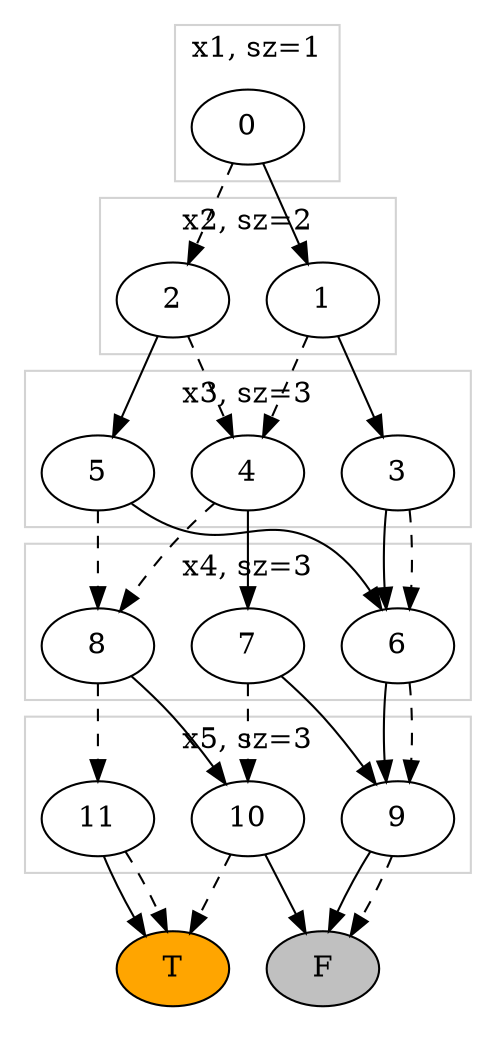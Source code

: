 digraph {
	subgraph cluster_0 {
		0
		color=lightgrey label="x1, sz=1"
	}
	subgraph cluster_1 {
		1
		2
		color=lightgrey label="x2, sz=2"
	}
	subgraph cluster_2 {
		5
		4
		3
		color=lightgrey label="x3, sz=3"
	}
	subgraph cluster_3 {
		7
		6
		8
		color=lightgrey label="x4, sz=3"
	}
	subgraph cluster_4 {
		11
		10
		9
		color=lightgrey label="x5, sz=3"
	}
	subgraph cluster_5 {
		-2 [label=F fillcolor=gray style=filled]
		-1 [label=T fillcolor=orange style=filled]
		color=white
	}
	0 -> 1
	0 -> 2 [style=dashed]
	1 -> 3
	1 -> 4 [style=dashed]
	2 -> 5
	2 -> 4 [style=dashed]
	5 -> 6
	5 -> 8 [style=dashed]
	4 -> 7
	4 -> 8 [style=dashed]
	3 -> 6
	3 -> 6 [style=dashed]
	7 -> 9
	7 -> 10 [style=dashed]
	6 -> 9
	6 -> 9 [style=dashed]
	8 -> 10
	8 -> 11 [style=dashed]
	11 -> -1
	11 -> -1 [style=dashed]
	10 -> -2
	10 -> -1 [style=dashed]
	9 -> -2
	9 -> -2 [style=dashed]
}

